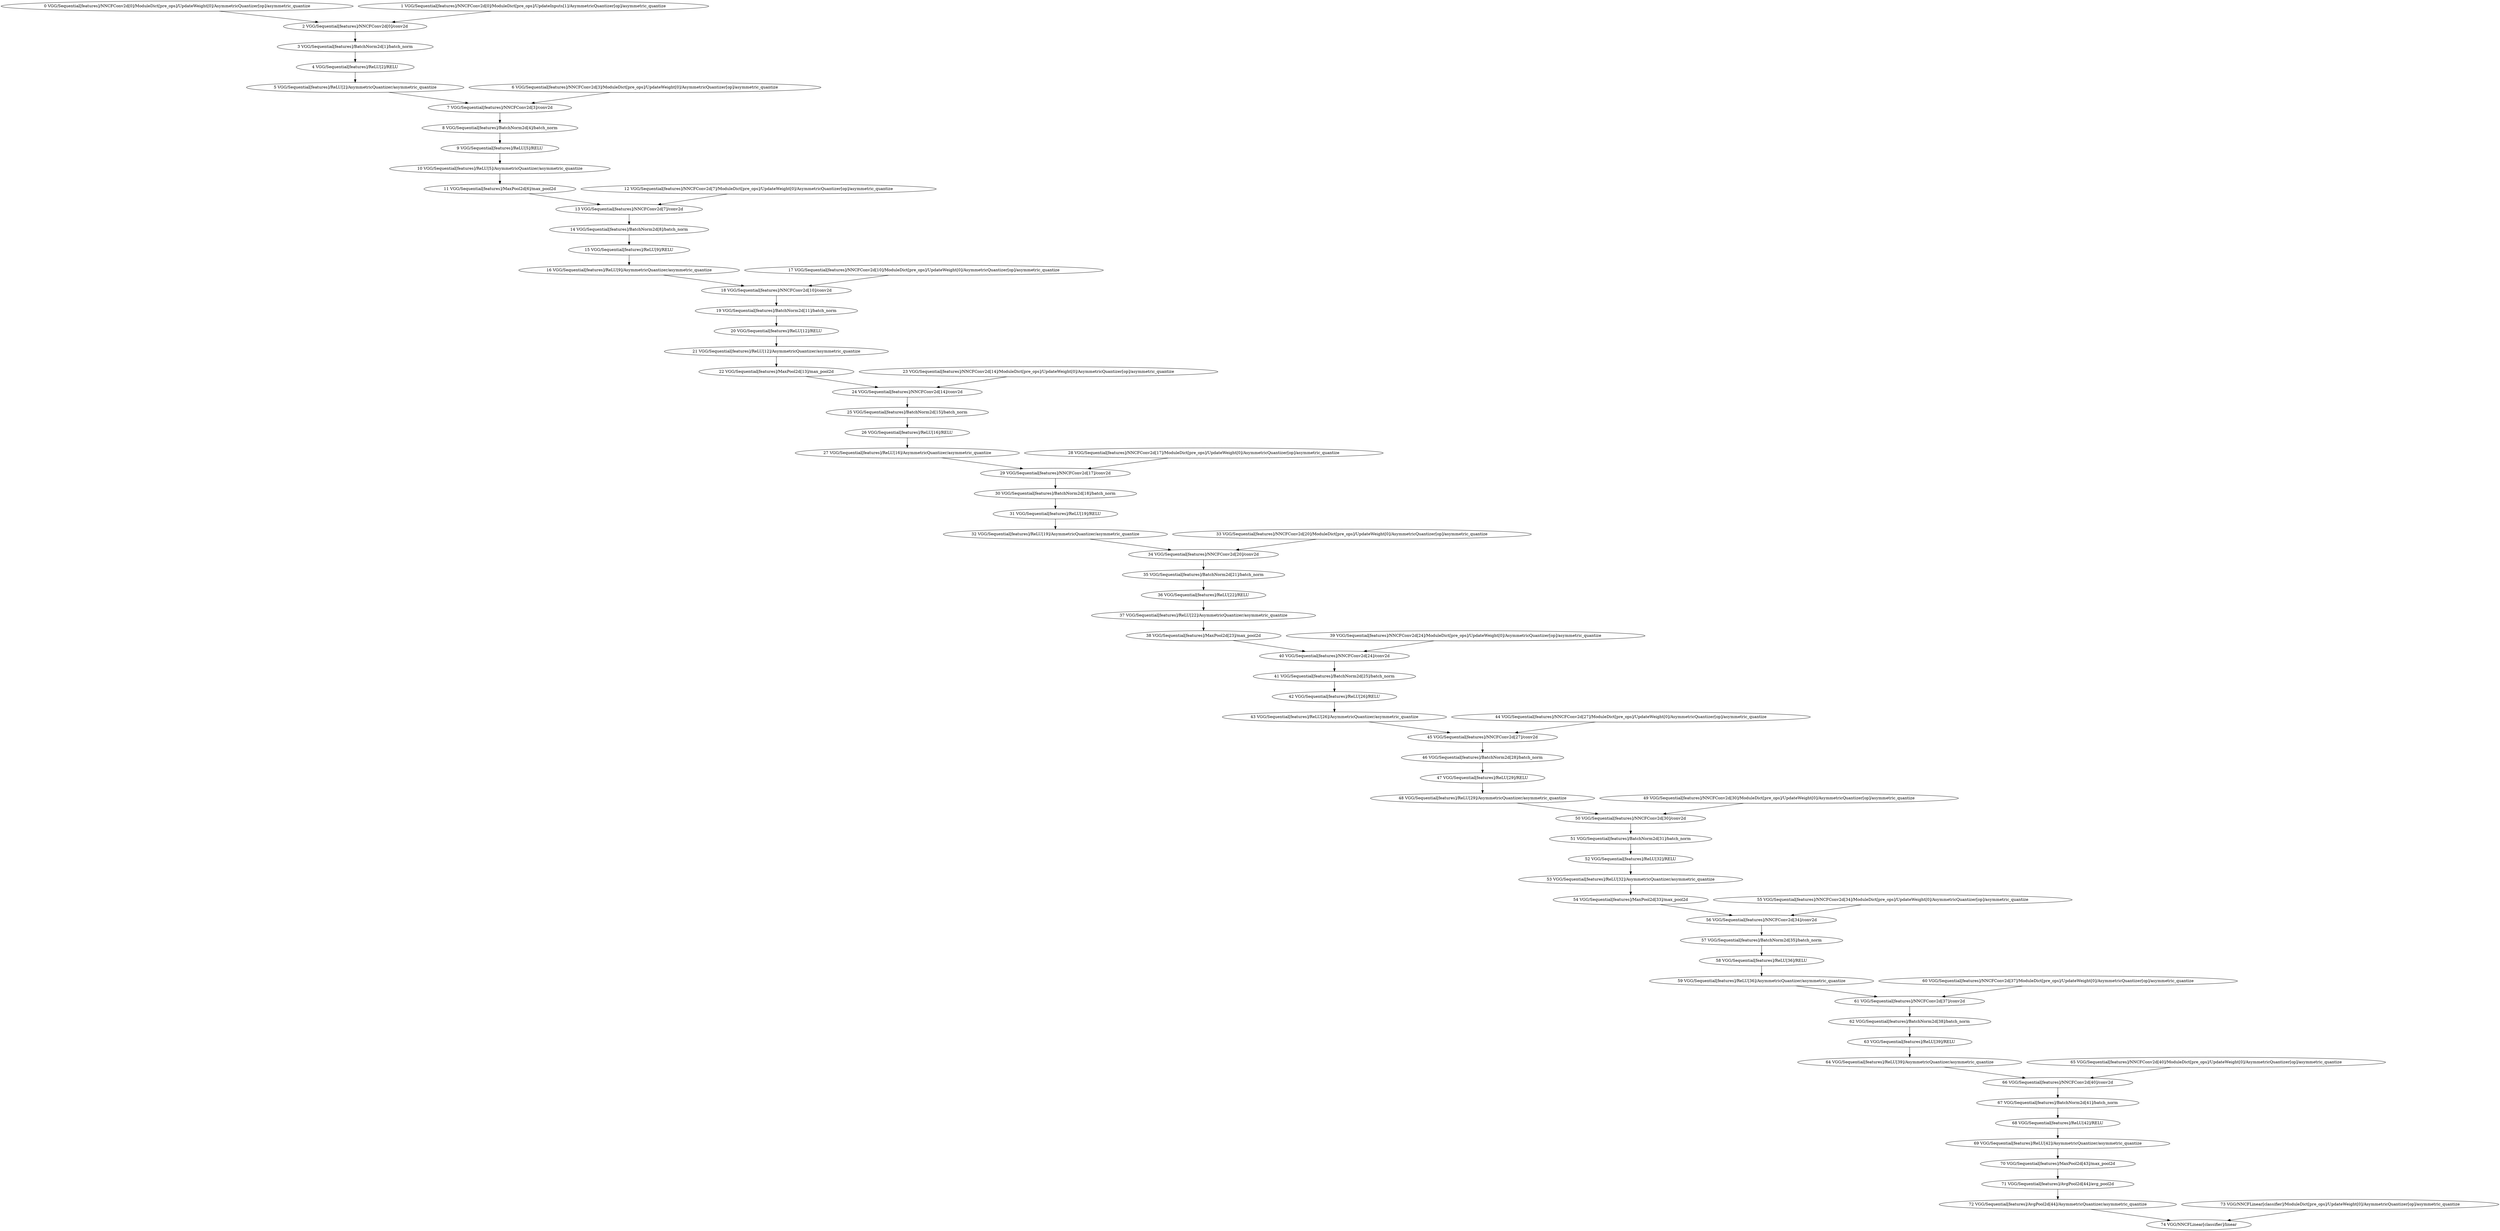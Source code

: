 strict digraph  {
"0 VGG/Sequential[features]/NNCFConv2d[0]/ModuleDict[pre_ops]/UpdateWeight[0]/AsymmetricQuantizer[op]/asymmetric_quantize" [id=0, scope="VGG/Sequential[features]/NNCFConv2d[0]/ModuleDict[pre_ops]/UpdateWeight[0]/AsymmetricQuantizer[op]", type=asymmetric_quantize];
"1 VGG/Sequential[features]/NNCFConv2d[0]/ModuleDict[pre_ops]/UpdateInputs[1]/AsymmetricQuantizer[op]/asymmetric_quantize" [id=1, scope="VGG/Sequential[features]/NNCFConv2d[0]/ModuleDict[pre_ops]/UpdateInputs[1]/AsymmetricQuantizer[op]", type=asymmetric_quantize];
"2 VGG/Sequential[features]/NNCFConv2d[0]/conv2d" [id=2, scope="VGG/Sequential[features]/NNCFConv2d[0]", type=conv2d];
"3 VGG/Sequential[features]/BatchNorm2d[1]/batch_norm" [id=3, scope="VGG/Sequential[features]/BatchNorm2d[1]", type=batch_norm];
"4 VGG/Sequential[features]/ReLU[2]/RELU" [id=4, scope="VGG/Sequential[features]/ReLU[2]", type=RELU];
"5 VGG/Sequential[features]/ReLU[2]/AsymmetricQuantizer/asymmetric_quantize" [id=5, scope="VGG/Sequential[features]/ReLU[2]/AsymmetricQuantizer", type=asymmetric_quantize];
"6 VGG/Sequential[features]/NNCFConv2d[3]/ModuleDict[pre_ops]/UpdateWeight[0]/AsymmetricQuantizer[op]/asymmetric_quantize" [id=6, scope="VGG/Sequential[features]/NNCFConv2d[3]/ModuleDict[pre_ops]/UpdateWeight[0]/AsymmetricQuantizer[op]", type=asymmetric_quantize];
"7 VGG/Sequential[features]/NNCFConv2d[3]/conv2d" [id=7, scope="VGG/Sequential[features]/NNCFConv2d[3]", type=conv2d];
"8 VGG/Sequential[features]/BatchNorm2d[4]/batch_norm" [id=8, scope="VGG/Sequential[features]/BatchNorm2d[4]", type=batch_norm];
"9 VGG/Sequential[features]/ReLU[5]/RELU" [id=9, scope="VGG/Sequential[features]/ReLU[5]", type=RELU];
"10 VGG/Sequential[features]/ReLU[5]/AsymmetricQuantizer/asymmetric_quantize" [id=10, scope="VGG/Sequential[features]/ReLU[5]/AsymmetricQuantizer", type=asymmetric_quantize];
"11 VGG/Sequential[features]/MaxPool2d[6]/max_pool2d" [id=11, scope="VGG/Sequential[features]/MaxPool2d[6]", type=max_pool2d];
"12 VGG/Sequential[features]/NNCFConv2d[7]/ModuleDict[pre_ops]/UpdateWeight[0]/AsymmetricQuantizer[op]/asymmetric_quantize" [id=12, scope="VGG/Sequential[features]/NNCFConv2d[7]/ModuleDict[pre_ops]/UpdateWeight[0]/AsymmetricQuantizer[op]", type=asymmetric_quantize];
"13 VGG/Sequential[features]/NNCFConv2d[7]/conv2d" [id=13, scope="VGG/Sequential[features]/NNCFConv2d[7]", type=conv2d];
"14 VGG/Sequential[features]/BatchNorm2d[8]/batch_norm" [id=14, scope="VGG/Sequential[features]/BatchNorm2d[8]", type=batch_norm];
"15 VGG/Sequential[features]/ReLU[9]/RELU" [id=15, scope="VGG/Sequential[features]/ReLU[9]", type=RELU];
"16 VGG/Sequential[features]/ReLU[9]/AsymmetricQuantizer/asymmetric_quantize" [id=16, scope="VGG/Sequential[features]/ReLU[9]/AsymmetricQuantizer", type=asymmetric_quantize];
"17 VGG/Sequential[features]/NNCFConv2d[10]/ModuleDict[pre_ops]/UpdateWeight[0]/AsymmetricQuantizer[op]/asymmetric_quantize" [id=17, scope="VGG/Sequential[features]/NNCFConv2d[10]/ModuleDict[pre_ops]/UpdateWeight[0]/AsymmetricQuantizer[op]", type=asymmetric_quantize];
"18 VGG/Sequential[features]/NNCFConv2d[10]/conv2d" [id=18, scope="VGG/Sequential[features]/NNCFConv2d[10]", type=conv2d];
"19 VGG/Sequential[features]/BatchNorm2d[11]/batch_norm" [id=19, scope="VGG/Sequential[features]/BatchNorm2d[11]", type=batch_norm];
"20 VGG/Sequential[features]/ReLU[12]/RELU" [id=20, scope="VGG/Sequential[features]/ReLU[12]", type=RELU];
"21 VGG/Sequential[features]/ReLU[12]/AsymmetricQuantizer/asymmetric_quantize" [id=21, scope="VGG/Sequential[features]/ReLU[12]/AsymmetricQuantizer", type=asymmetric_quantize];
"22 VGG/Sequential[features]/MaxPool2d[13]/max_pool2d" [id=22, scope="VGG/Sequential[features]/MaxPool2d[13]", type=max_pool2d];
"23 VGG/Sequential[features]/NNCFConv2d[14]/ModuleDict[pre_ops]/UpdateWeight[0]/AsymmetricQuantizer[op]/asymmetric_quantize" [id=23, scope="VGG/Sequential[features]/NNCFConv2d[14]/ModuleDict[pre_ops]/UpdateWeight[0]/AsymmetricQuantizer[op]", type=asymmetric_quantize];
"24 VGG/Sequential[features]/NNCFConv2d[14]/conv2d" [id=24, scope="VGG/Sequential[features]/NNCFConv2d[14]", type=conv2d];
"25 VGG/Sequential[features]/BatchNorm2d[15]/batch_norm" [id=25, scope="VGG/Sequential[features]/BatchNorm2d[15]", type=batch_norm];
"26 VGG/Sequential[features]/ReLU[16]/RELU" [id=26, scope="VGG/Sequential[features]/ReLU[16]", type=RELU];
"27 VGG/Sequential[features]/ReLU[16]/AsymmetricQuantizer/asymmetric_quantize" [id=27, scope="VGG/Sequential[features]/ReLU[16]/AsymmetricQuantizer", type=asymmetric_quantize];
"28 VGG/Sequential[features]/NNCFConv2d[17]/ModuleDict[pre_ops]/UpdateWeight[0]/AsymmetricQuantizer[op]/asymmetric_quantize" [id=28, scope="VGG/Sequential[features]/NNCFConv2d[17]/ModuleDict[pre_ops]/UpdateWeight[0]/AsymmetricQuantizer[op]", type=asymmetric_quantize];
"29 VGG/Sequential[features]/NNCFConv2d[17]/conv2d" [id=29, scope="VGG/Sequential[features]/NNCFConv2d[17]", type=conv2d];
"30 VGG/Sequential[features]/BatchNorm2d[18]/batch_norm" [id=30, scope="VGG/Sequential[features]/BatchNorm2d[18]", type=batch_norm];
"31 VGG/Sequential[features]/ReLU[19]/RELU" [id=31, scope="VGG/Sequential[features]/ReLU[19]", type=RELU];
"32 VGG/Sequential[features]/ReLU[19]/AsymmetricQuantizer/asymmetric_quantize" [id=32, scope="VGG/Sequential[features]/ReLU[19]/AsymmetricQuantizer", type=asymmetric_quantize];
"33 VGG/Sequential[features]/NNCFConv2d[20]/ModuleDict[pre_ops]/UpdateWeight[0]/AsymmetricQuantizer[op]/asymmetric_quantize" [id=33, scope="VGG/Sequential[features]/NNCFConv2d[20]/ModuleDict[pre_ops]/UpdateWeight[0]/AsymmetricQuantizer[op]", type=asymmetric_quantize];
"34 VGG/Sequential[features]/NNCFConv2d[20]/conv2d" [id=34, scope="VGG/Sequential[features]/NNCFConv2d[20]", type=conv2d];
"35 VGG/Sequential[features]/BatchNorm2d[21]/batch_norm" [id=35, scope="VGG/Sequential[features]/BatchNorm2d[21]", type=batch_norm];
"36 VGG/Sequential[features]/ReLU[22]/RELU" [id=36, scope="VGG/Sequential[features]/ReLU[22]", type=RELU];
"37 VGG/Sequential[features]/ReLU[22]/AsymmetricQuantizer/asymmetric_quantize" [id=37, scope="VGG/Sequential[features]/ReLU[22]/AsymmetricQuantizer", type=asymmetric_quantize];
"38 VGG/Sequential[features]/MaxPool2d[23]/max_pool2d" [id=38, scope="VGG/Sequential[features]/MaxPool2d[23]", type=max_pool2d];
"39 VGG/Sequential[features]/NNCFConv2d[24]/ModuleDict[pre_ops]/UpdateWeight[0]/AsymmetricQuantizer[op]/asymmetric_quantize" [id=39, scope="VGG/Sequential[features]/NNCFConv2d[24]/ModuleDict[pre_ops]/UpdateWeight[0]/AsymmetricQuantizer[op]", type=asymmetric_quantize];
"40 VGG/Sequential[features]/NNCFConv2d[24]/conv2d" [id=40, scope="VGG/Sequential[features]/NNCFConv2d[24]", type=conv2d];
"41 VGG/Sequential[features]/BatchNorm2d[25]/batch_norm" [id=41, scope="VGG/Sequential[features]/BatchNorm2d[25]", type=batch_norm];
"42 VGG/Sequential[features]/ReLU[26]/RELU" [id=42, scope="VGG/Sequential[features]/ReLU[26]", type=RELU];
"43 VGG/Sequential[features]/ReLU[26]/AsymmetricQuantizer/asymmetric_quantize" [id=43, scope="VGG/Sequential[features]/ReLU[26]/AsymmetricQuantizer", type=asymmetric_quantize];
"44 VGG/Sequential[features]/NNCFConv2d[27]/ModuleDict[pre_ops]/UpdateWeight[0]/AsymmetricQuantizer[op]/asymmetric_quantize" [id=44, scope="VGG/Sequential[features]/NNCFConv2d[27]/ModuleDict[pre_ops]/UpdateWeight[0]/AsymmetricQuantizer[op]", type=asymmetric_quantize];
"45 VGG/Sequential[features]/NNCFConv2d[27]/conv2d" [id=45, scope="VGG/Sequential[features]/NNCFConv2d[27]", type=conv2d];
"46 VGG/Sequential[features]/BatchNorm2d[28]/batch_norm" [id=46, scope="VGG/Sequential[features]/BatchNorm2d[28]", type=batch_norm];
"47 VGG/Sequential[features]/ReLU[29]/RELU" [id=47, scope="VGG/Sequential[features]/ReLU[29]", type=RELU];
"48 VGG/Sequential[features]/ReLU[29]/AsymmetricQuantizer/asymmetric_quantize" [id=48, scope="VGG/Sequential[features]/ReLU[29]/AsymmetricQuantizer", type=asymmetric_quantize];
"49 VGG/Sequential[features]/NNCFConv2d[30]/ModuleDict[pre_ops]/UpdateWeight[0]/AsymmetricQuantizer[op]/asymmetric_quantize" [id=49, scope="VGG/Sequential[features]/NNCFConv2d[30]/ModuleDict[pre_ops]/UpdateWeight[0]/AsymmetricQuantizer[op]", type=asymmetric_quantize];
"50 VGG/Sequential[features]/NNCFConv2d[30]/conv2d" [id=50, scope="VGG/Sequential[features]/NNCFConv2d[30]", type=conv2d];
"51 VGG/Sequential[features]/BatchNorm2d[31]/batch_norm" [id=51, scope="VGG/Sequential[features]/BatchNorm2d[31]", type=batch_norm];
"52 VGG/Sequential[features]/ReLU[32]/RELU" [id=52, scope="VGG/Sequential[features]/ReLU[32]", type=RELU];
"53 VGG/Sequential[features]/ReLU[32]/AsymmetricQuantizer/asymmetric_quantize" [id=53, scope="VGG/Sequential[features]/ReLU[32]/AsymmetricQuantizer", type=asymmetric_quantize];
"54 VGG/Sequential[features]/MaxPool2d[33]/max_pool2d" [id=54, scope="VGG/Sequential[features]/MaxPool2d[33]", type=max_pool2d];
"55 VGG/Sequential[features]/NNCFConv2d[34]/ModuleDict[pre_ops]/UpdateWeight[0]/AsymmetricQuantizer[op]/asymmetric_quantize" [id=55, scope="VGG/Sequential[features]/NNCFConv2d[34]/ModuleDict[pre_ops]/UpdateWeight[0]/AsymmetricQuantizer[op]", type=asymmetric_quantize];
"56 VGG/Sequential[features]/NNCFConv2d[34]/conv2d" [id=56, scope="VGG/Sequential[features]/NNCFConv2d[34]", type=conv2d];
"57 VGG/Sequential[features]/BatchNorm2d[35]/batch_norm" [id=57, scope="VGG/Sequential[features]/BatchNorm2d[35]", type=batch_norm];
"58 VGG/Sequential[features]/ReLU[36]/RELU" [id=58, scope="VGG/Sequential[features]/ReLU[36]", type=RELU];
"59 VGG/Sequential[features]/ReLU[36]/AsymmetricQuantizer/asymmetric_quantize" [id=59, scope="VGG/Sequential[features]/ReLU[36]/AsymmetricQuantizer", type=asymmetric_quantize];
"60 VGG/Sequential[features]/NNCFConv2d[37]/ModuleDict[pre_ops]/UpdateWeight[0]/AsymmetricQuantizer[op]/asymmetric_quantize" [id=60, scope="VGG/Sequential[features]/NNCFConv2d[37]/ModuleDict[pre_ops]/UpdateWeight[0]/AsymmetricQuantizer[op]", type=asymmetric_quantize];
"61 VGG/Sequential[features]/NNCFConv2d[37]/conv2d" [id=61, scope="VGG/Sequential[features]/NNCFConv2d[37]", type=conv2d];
"62 VGG/Sequential[features]/BatchNorm2d[38]/batch_norm" [id=62, scope="VGG/Sequential[features]/BatchNorm2d[38]", type=batch_norm];
"63 VGG/Sequential[features]/ReLU[39]/RELU" [id=63, scope="VGG/Sequential[features]/ReLU[39]", type=RELU];
"64 VGG/Sequential[features]/ReLU[39]/AsymmetricQuantizer/asymmetric_quantize" [id=64, scope="VGG/Sequential[features]/ReLU[39]/AsymmetricQuantizer", type=asymmetric_quantize];
"65 VGG/Sequential[features]/NNCFConv2d[40]/ModuleDict[pre_ops]/UpdateWeight[0]/AsymmetricQuantizer[op]/asymmetric_quantize" [id=65, scope="VGG/Sequential[features]/NNCFConv2d[40]/ModuleDict[pre_ops]/UpdateWeight[0]/AsymmetricQuantizer[op]", type=asymmetric_quantize];
"66 VGG/Sequential[features]/NNCFConv2d[40]/conv2d" [id=66, scope="VGG/Sequential[features]/NNCFConv2d[40]", type=conv2d];
"67 VGG/Sequential[features]/BatchNorm2d[41]/batch_norm" [id=67, scope="VGG/Sequential[features]/BatchNorm2d[41]", type=batch_norm];
"68 VGG/Sequential[features]/ReLU[42]/RELU" [id=68, scope="VGG/Sequential[features]/ReLU[42]", type=RELU];
"69 VGG/Sequential[features]/ReLU[42]/AsymmetricQuantizer/asymmetric_quantize" [id=69, scope="VGG/Sequential[features]/ReLU[42]/AsymmetricQuantizer", type=asymmetric_quantize];
"70 VGG/Sequential[features]/MaxPool2d[43]/max_pool2d" [id=70, scope="VGG/Sequential[features]/MaxPool2d[43]", type=max_pool2d];
"71 VGG/Sequential[features]/AvgPool2d[44]/avg_pool2d" [id=71, scope="VGG/Sequential[features]/AvgPool2d[44]", type=avg_pool2d];
"72 VGG/Sequential[features]/AvgPool2d[44]/AsymmetricQuantizer/asymmetric_quantize" [id=72, scope="VGG/Sequential[features]/AvgPool2d[44]/AsymmetricQuantizer", type=asymmetric_quantize];
"73 VGG/NNCFLinear[classifier]/ModuleDict[pre_ops]/UpdateWeight[0]/AsymmetricQuantizer[op]/asymmetric_quantize" [id=73, scope="VGG/NNCFLinear[classifier]/ModuleDict[pre_ops]/UpdateWeight[0]/AsymmetricQuantizer[op]", type=asymmetric_quantize];
"74 VGG/NNCFLinear[classifier]/linear" [id=74, scope="VGG/NNCFLinear[classifier]", type=linear];
"0 VGG/Sequential[features]/NNCFConv2d[0]/ModuleDict[pre_ops]/UpdateWeight[0]/AsymmetricQuantizer[op]/asymmetric_quantize" -> "2 VGG/Sequential[features]/NNCFConv2d[0]/conv2d";
"1 VGG/Sequential[features]/NNCFConv2d[0]/ModuleDict[pre_ops]/UpdateInputs[1]/AsymmetricQuantizer[op]/asymmetric_quantize" -> "2 VGG/Sequential[features]/NNCFConv2d[0]/conv2d";
"2 VGG/Sequential[features]/NNCFConv2d[0]/conv2d" -> "3 VGG/Sequential[features]/BatchNorm2d[1]/batch_norm";
"3 VGG/Sequential[features]/BatchNorm2d[1]/batch_norm" -> "4 VGG/Sequential[features]/ReLU[2]/RELU";
"4 VGG/Sequential[features]/ReLU[2]/RELU" -> "5 VGG/Sequential[features]/ReLU[2]/AsymmetricQuantizer/asymmetric_quantize";
"5 VGG/Sequential[features]/ReLU[2]/AsymmetricQuantizer/asymmetric_quantize" -> "7 VGG/Sequential[features]/NNCFConv2d[3]/conv2d";
"6 VGG/Sequential[features]/NNCFConv2d[3]/ModuleDict[pre_ops]/UpdateWeight[0]/AsymmetricQuantizer[op]/asymmetric_quantize" -> "7 VGG/Sequential[features]/NNCFConv2d[3]/conv2d";
"7 VGG/Sequential[features]/NNCFConv2d[3]/conv2d" -> "8 VGG/Sequential[features]/BatchNorm2d[4]/batch_norm";
"8 VGG/Sequential[features]/BatchNorm2d[4]/batch_norm" -> "9 VGG/Sequential[features]/ReLU[5]/RELU";
"9 VGG/Sequential[features]/ReLU[5]/RELU" -> "10 VGG/Sequential[features]/ReLU[5]/AsymmetricQuantizer/asymmetric_quantize";
"10 VGG/Sequential[features]/ReLU[5]/AsymmetricQuantizer/asymmetric_quantize" -> "11 VGG/Sequential[features]/MaxPool2d[6]/max_pool2d";
"11 VGG/Sequential[features]/MaxPool2d[6]/max_pool2d" -> "13 VGG/Sequential[features]/NNCFConv2d[7]/conv2d";
"12 VGG/Sequential[features]/NNCFConv2d[7]/ModuleDict[pre_ops]/UpdateWeight[0]/AsymmetricQuantizer[op]/asymmetric_quantize" -> "13 VGG/Sequential[features]/NNCFConv2d[7]/conv2d";
"13 VGG/Sequential[features]/NNCFConv2d[7]/conv2d" -> "14 VGG/Sequential[features]/BatchNorm2d[8]/batch_norm";
"14 VGG/Sequential[features]/BatchNorm2d[8]/batch_norm" -> "15 VGG/Sequential[features]/ReLU[9]/RELU";
"15 VGG/Sequential[features]/ReLU[9]/RELU" -> "16 VGG/Sequential[features]/ReLU[9]/AsymmetricQuantizer/asymmetric_quantize";
"16 VGG/Sequential[features]/ReLU[9]/AsymmetricQuantizer/asymmetric_quantize" -> "18 VGG/Sequential[features]/NNCFConv2d[10]/conv2d";
"17 VGG/Sequential[features]/NNCFConv2d[10]/ModuleDict[pre_ops]/UpdateWeight[0]/AsymmetricQuantizer[op]/asymmetric_quantize" -> "18 VGG/Sequential[features]/NNCFConv2d[10]/conv2d";
"18 VGG/Sequential[features]/NNCFConv2d[10]/conv2d" -> "19 VGG/Sequential[features]/BatchNorm2d[11]/batch_norm";
"19 VGG/Sequential[features]/BatchNorm2d[11]/batch_norm" -> "20 VGG/Sequential[features]/ReLU[12]/RELU";
"20 VGG/Sequential[features]/ReLU[12]/RELU" -> "21 VGG/Sequential[features]/ReLU[12]/AsymmetricQuantizer/asymmetric_quantize";
"21 VGG/Sequential[features]/ReLU[12]/AsymmetricQuantizer/asymmetric_quantize" -> "22 VGG/Sequential[features]/MaxPool2d[13]/max_pool2d";
"22 VGG/Sequential[features]/MaxPool2d[13]/max_pool2d" -> "24 VGG/Sequential[features]/NNCFConv2d[14]/conv2d";
"23 VGG/Sequential[features]/NNCFConv2d[14]/ModuleDict[pre_ops]/UpdateWeight[0]/AsymmetricQuantizer[op]/asymmetric_quantize" -> "24 VGG/Sequential[features]/NNCFConv2d[14]/conv2d";
"24 VGG/Sequential[features]/NNCFConv2d[14]/conv2d" -> "25 VGG/Sequential[features]/BatchNorm2d[15]/batch_norm";
"25 VGG/Sequential[features]/BatchNorm2d[15]/batch_norm" -> "26 VGG/Sequential[features]/ReLU[16]/RELU";
"26 VGG/Sequential[features]/ReLU[16]/RELU" -> "27 VGG/Sequential[features]/ReLU[16]/AsymmetricQuantizer/asymmetric_quantize";
"27 VGG/Sequential[features]/ReLU[16]/AsymmetricQuantizer/asymmetric_quantize" -> "29 VGG/Sequential[features]/NNCFConv2d[17]/conv2d";
"28 VGG/Sequential[features]/NNCFConv2d[17]/ModuleDict[pre_ops]/UpdateWeight[0]/AsymmetricQuantizer[op]/asymmetric_quantize" -> "29 VGG/Sequential[features]/NNCFConv2d[17]/conv2d";
"29 VGG/Sequential[features]/NNCFConv2d[17]/conv2d" -> "30 VGG/Sequential[features]/BatchNorm2d[18]/batch_norm";
"30 VGG/Sequential[features]/BatchNorm2d[18]/batch_norm" -> "31 VGG/Sequential[features]/ReLU[19]/RELU";
"31 VGG/Sequential[features]/ReLU[19]/RELU" -> "32 VGG/Sequential[features]/ReLU[19]/AsymmetricQuantizer/asymmetric_quantize";
"32 VGG/Sequential[features]/ReLU[19]/AsymmetricQuantizer/asymmetric_quantize" -> "34 VGG/Sequential[features]/NNCFConv2d[20]/conv2d";
"33 VGG/Sequential[features]/NNCFConv2d[20]/ModuleDict[pre_ops]/UpdateWeight[0]/AsymmetricQuantizer[op]/asymmetric_quantize" -> "34 VGG/Sequential[features]/NNCFConv2d[20]/conv2d";
"34 VGG/Sequential[features]/NNCFConv2d[20]/conv2d" -> "35 VGG/Sequential[features]/BatchNorm2d[21]/batch_norm";
"35 VGG/Sequential[features]/BatchNorm2d[21]/batch_norm" -> "36 VGG/Sequential[features]/ReLU[22]/RELU";
"36 VGG/Sequential[features]/ReLU[22]/RELU" -> "37 VGG/Sequential[features]/ReLU[22]/AsymmetricQuantizer/asymmetric_quantize";
"37 VGG/Sequential[features]/ReLU[22]/AsymmetricQuantizer/asymmetric_quantize" -> "38 VGG/Sequential[features]/MaxPool2d[23]/max_pool2d";
"38 VGG/Sequential[features]/MaxPool2d[23]/max_pool2d" -> "40 VGG/Sequential[features]/NNCFConv2d[24]/conv2d";
"39 VGG/Sequential[features]/NNCFConv2d[24]/ModuleDict[pre_ops]/UpdateWeight[0]/AsymmetricQuantizer[op]/asymmetric_quantize" -> "40 VGG/Sequential[features]/NNCFConv2d[24]/conv2d";
"40 VGG/Sequential[features]/NNCFConv2d[24]/conv2d" -> "41 VGG/Sequential[features]/BatchNorm2d[25]/batch_norm";
"41 VGG/Sequential[features]/BatchNorm2d[25]/batch_norm" -> "42 VGG/Sequential[features]/ReLU[26]/RELU";
"42 VGG/Sequential[features]/ReLU[26]/RELU" -> "43 VGG/Sequential[features]/ReLU[26]/AsymmetricQuantizer/asymmetric_quantize";
"43 VGG/Sequential[features]/ReLU[26]/AsymmetricQuantizer/asymmetric_quantize" -> "45 VGG/Sequential[features]/NNCFConv2d[27]/conv2d";
"44 VGG/Sequential[features]/NNCFConv2d[27]/ModuleDict[pre_ops]/UpdateWeight[0]/AsymmetricQuantizer[op]/asymmetric_quantize" -> "45 VGG/Sequential[features]/NNCFConv2d[27]/conv2d";
"45 VGG/Sequential[features]/NNCFConv2d[27]/conv2d" -> "46 VGG/Sequential[features]/BatchNorm2d[28]/batch_norm";
"46 VGG/Sequential[features]/BatchNorm2d[28]/batch_norm" -> "47 VGG/Sequential[features]/ReLU[29]/RELU";
"47 VGG/Sequential[features]/ReLU[29]/RELU" -> "48 VGG/Sequential[features]/ReLU[29]/AsymmetricQuantizer/asymmetric_quantize";
"48 VGG/Sequential[features]/ReLU[29]/AsymmetricQuantizer/asymmetric_quantize" -> "50 VGG/Sequential[features]/NNCFConv2d[30]/conv2d";
"49 VGG/Sequential[features]/NNCFConv2d[30]/ModuleDict[pre_ops]/UpdateWeight[0]/AsymmetricQuantizer[op]/asymmetric_quantize" -> "50 VGG/Sequential[features]/NNCFConv2d[30]/conv2d";
"50 VGG/Sequential[features]/NNCFConv2d[30]/conv2d" -> "51 VGG/Sequential[features]/BatchNorm2d[31]/batch_norm";
"51 VGG/Sequential[features]/BatchNorm2d[31]/batch_norm" -> "52 VGG/Sequential[features]/ReLU[32]/RELU";
"52 VGG/Sequential[features]/ReLU[32]/RELU" -> "53 VGG/Sequential[features]/ReLU[32]/AsymmetricQuantizer/asymmetric_quantize";
"53 VGG/Sequential[features]/ReLU[32]/AsymmetricQuantizer/asymmetric_quantize" -> "54 VGG/Sequential[features]/MaxPool2d[33]/max_pool2d";
"54 VGG/Sequential[features]/MaxPool2d[33]/max_pool2d" -> "56 VGG/Sequential[features]/NNCFConv2d[34]/conv2d";
"55 VGG/Sequential[features]/NNCFConv2d[34]/ModuleDict[pre_ops]/UpdateWeight[0]/AsymmetricQuantizer[op]/asymmetric_quantize" -> "56 VGG/Sequential[features]/NNCFConv2d[34]/conv2d";
"56 VGG/Sequential[features]/NNCFConv2d[34]/conv2d" -> "57 VGG/Sequential[features]/BatchNorm2d[35]/batch_norm";
"57 VGG/Sequential[features]/BatchNorm2d[35]/batch_norm" -> "58 VGG/Sequential[features]/ReLU[36]/RELU";
"58 VGG/Sequential[features]/ReLU[36]/RELU" -> "59 VGG/Sequential[features]/ReLU[36]/AsymmetricQuantizer/asymmetric_quantize";
"59 VGG/Sequential[features]/ReLU[36]/AsymmetricQuantizer/asymmetric_quantize" -> "61 VGG/Sequential[features]/NNCFConv2d[37]/conv2d";
"60 VGG/Sequential[features]/NNCFConv2d[37]/ModuleDict[pre_ops]/UpdateWeight[0]/AsymmetricQuantizer[op]/asymmetric_quantize" -> "61 VGG/Sequential[features]/NNCFConv2d[37]/conv2d";
"61 VGG/Sequential[features]/NNCFConv2d[37]/conv2d" -> "62 VGG/Sequential[features]/BatchNorm2d[38]/batch_norm";
"62 VGG/Sequential[features]/BatchNorm2d[38]/batch_norm" -> "63 VGG/Sequential[features]/ReLU[39]/RELU";
"63 VGG/Sequential[features]/ReLU[39]/RELU" -> "64 VGG/Sequential[features]/ReLU[39]/AsymmetricQuantizer/asymmetric_quantize";
"64 VGG/Sequential[features]/ReLU[39]/AsymmetricQuantizer/asymmetric_quantize" -> "66 VGG/Sequential[features]/NNCFConv2d[40]/conv2d";
"65 VGG/Sequential[features]/NNCFConv2d[40]/ModuleDict[pre_ops]/UpdateWeight[0]/AsymmetricQuantizer[op]/asymmetric_quantize" -> "66 VGG/Sequential[features]/NNCFConv2d[40]/conv2d";
"66 VGG/Sequential[features]/NNCFConv2d[40]/conv2d" -> "67 VGG/Sequential[features]/BatchNorm2d[41]/batch_norm";
"67 VGG/Sequential[features]/BatchNorm2d[41]/batch_norm" -> "68 VGG/Sequential[features]/ReLU[42]/RELU";
"68 VGG/Sequential[features]/ReLU[42]/RELU" -> "69 VGG/Sequential[features]/ReLU[42]/AsymmetricQuantizer/asymmetric_quantize";
"69 VGG/Sequential[features]/ReLU[42]/AsymmetricQuantizer/asymmetric_quantize" -> "70 VGG/Sequential[features]/MaxPool2d[43]/max_pool2d";
"70 VGG/Sequential[features]/MaxPool2d[43]/max_pool2d" -> "71 VGG/Sequential[features]/AvgPool2d[44]/avg_pool2d";
"71 VGG/Sequential[features]/AvgPool2d[44]/avg_pool2d" -> "72 VGG/Sequential[features]/AvgPool2d[44]/AsymmetricQuantizer/asymmetric_quantize";
"72 VGG/Sequential[features]/AvgPool2d[44]/AsymmetricQuantizer/asymmetric_quantize" -> "74 VGG/NNCFLinear[classifier]/linear";
"73 VGG/NNCFLinear[classifier]/ModuleDict[pre_ops]/UpdateWeight[0]/AsymmetricQuantizer[op]/asymmetric_quantize" -> "74 VGG/NNCFLinear[classifier]/linear";
}
